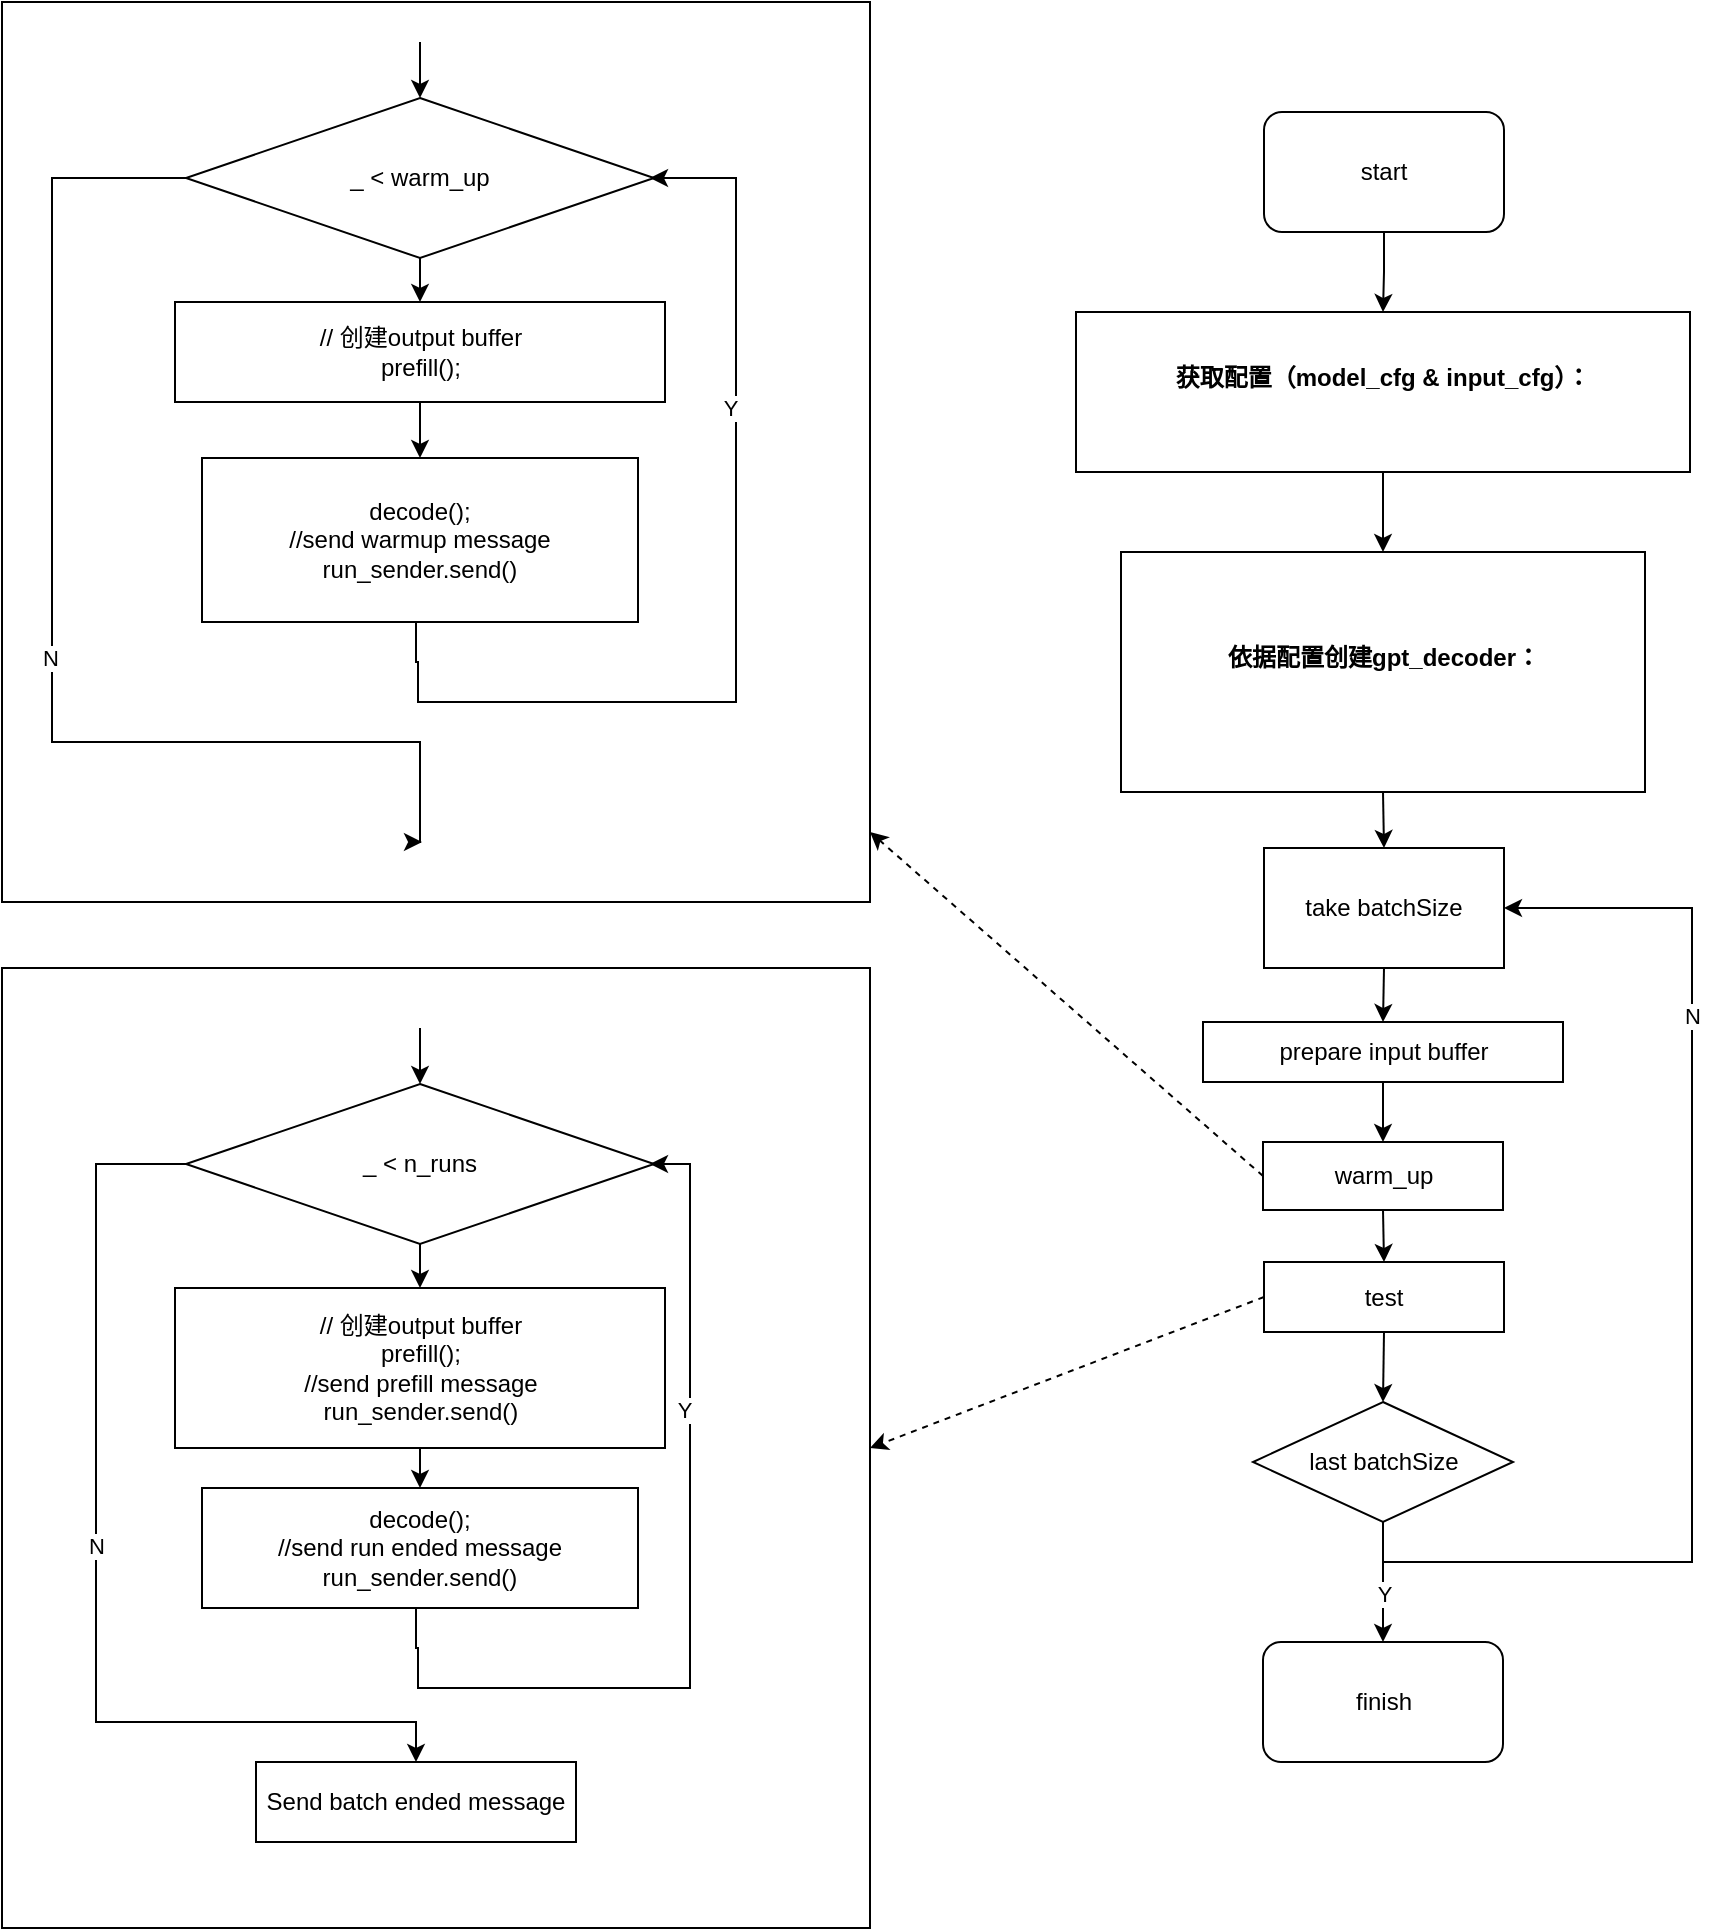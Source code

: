 <mxfile version="22.1.18" type="github">
  <diagram name="Page-1" id="N928mLb4HSsAglsMe5H8">
    <mxGraphModel dx="2204" dy="-4729" grid="1" gridSize="10" guides="1" tooltips="1" connect="1" arrows="1" fold="1" page="1" pageScale="1" pageWidth="850" pageHeight="1100" math="0" shadow="0">
      <root>
        <mxCell id="0" />
        <mxCell id="1" parent="0" />
        <mxCell id="ki46KrV5Bf9qmsuRnqBP-45" value="" style="rounded=0;whiteSpace=wrap;html=1;" vertex="1" parent="1">
          <mxGeometry x="-177" y="5690" width="434" height="450" as="geometry" />
        </mxCell>
        <mxCell id="ki46KrV5Bf9qmsuRnqBP-46" style="edgeStyle=orthogonalEdgeStyle;rounded=0;orthogonalLoop=1;jettySize=auto;html=1;exitX=0.5;exitY=1;exitDx=0;exitDy=0;entryX=0.5;entryY=0;entryDx=0;entryDy=0;" edge="1" parent="1" source="ki46KrV5Bf9qmsuRnqBP-49" target="ki46KrV5Bf9qmsuRnqBP-51">
          <mxGeometry relative="1" as="geometry">
            <mxPoint x="32" y="5858" as="targetPoint" />
          </mxGeometry>
        </mxCell>
        <mxCell id="ki46KrV5Bf9qmsuRnqBP-47" style="edgeStyle=orthogonalEdgeStyle;rounded=0;orthogonalLoop=1;jettySize=auto;html=1;exitX=0;exitY=0.5;exitDx=0;exitDy=0;" edge="1" parent="1" source="ki46KrV5Bf9qmsuRnqBP-49">
          <mxGeometry relative="1" as="geometry">
            <Array as="points">
              <mxPoint x="-152" y="5778" />
              <mxPoint x="-152" y="6060" />
              <mxPoint x="32" y="6060" />
            </Array>
            <mxPoint x="33" y="6110" as="targetPoint" />
          </mxGeometry>
        </mxCell>
        <mxCell id="ki46KrV5Bf9qmsuRnqBP-48" value="N" style="edgeLabel;html=1;align=center;verticalAlign=middle;resizable=0;points=[];" vertex="1" connectable="0" parent="ki46KrV5Bf9qmsuRnqBP-47">
          <mxGeometry x="0.051" y="-1" relative="1" as="geometry">
            <mxPoint as="offset" />
          </mxGeometry>
        </mxCell>
        <mxCell id="ki46KrV5Bf9qmsuRnqBP-49" value="_ &amp;lt; warm_up" style="rhombus;whiteSpace=wrap;html=1;" vertex="1" parent="1">
          <mxGeometry x="-85" y="5738" width="234" height="80" as="geometry" />
        </mxCell>
        <mxCell id="ki46KrV5Bf9qmsuRnqBP-50" style="edgeStyle=orthogonalEdgeStyle;rounded=0;orthogonalLoop=1;jettySize=auto;html=1;exitX=0.5;exitY=1;exitDx=0;exitDy=0;entryX=0.5;entryY=0;entryDx=0;entryDy=0;" edge="1" parent="1" source="ki46KrV5Bf9qmsuRnqBP-51" target="ki46KrV5Bf9qmsuRnqBP-83">
          <mxGeometry relative="1" as="geometry" />
        </mxCell>
        <mxCell id="ki46KrV5Bf9qmsuRnqBP-51" value="// 创建output buffer&lt;br&gt;prefill();" style="rounded=0;whiteSpace=wrap;html=1;" vertex="1" parent="1">
          <mxGeometry x="-90.5" y="5840" width="245" height="50" as="geometry" />
        </mxCell>
        <mxCell id="ki46KrV5Bf9qmsuRnqBP-65" style="edgeStyle=orthogonalEdgeStyle;rounded=0;orthogonalLoop=1;jettySize=auto;html=1;exitX=0.5;exitY=1;exitDx=0;exitDy=0;entryX=0.5;entryY=0;entryDx=0;entryDy=0;" edge="1" parent="1" source="ki46KrV5Bf9qmsuRnqBP-66" target="ki46KrV5Bf9qmsuRnqBP-87">
          <mxGeometry relative="1" as="geometry">
            <mxPoint x="513.5" y="6123" as="targetPoint" />
          </mxGeometry>
        </mxCell>
        <mxCell id="ki46KrV5Bf9qmsuRnqBP-66" value="&lt;div&gt;&lt;b&gt;依据配置创建gpt_decoder：&lt;/b&gt;&lt;/div&gt;&lt;div&gt;&lt;br&gt;&lt;/div&gt;" style="rounded=0;whiteSpace=wrap;html=1;" vertex="1" parent="1">
          <mxGeometry x="382.5" y="5965" width="262" height="120" as="geometry" />
        </mxCell>
        <mxCell id="ki46KrV5Bf9qmsuRnqBP-68" style="rounded=0;orthogonalLoop=1;jettySize=auto;html=1;exitX=0;exitY=0.5;exitDx=0;exitDy=0;dashed=1;" edge="1" parent="1" source="ki46KrV5Bf9qmsuRnqBP-72" target="ki46KrV5Bf9qmsuRnqBP-45">
          <mxGeometry relative="1" as="geometry" />
        </mxCell>
        <mxCell id="ki46KrV5Bf9qmsuRnqBP-69" style="edgeStyle=orthogonalEdgeStyle;rounded=0;orthogonalLoop=1;jettySize=auto;html=1;exitX=0.5;exitY=1;exitDx=0;exitDy=0;entryX=1;entryY=0.5;entryDx=0;entryDy=0;" edge="1" parent="1" source="ki46KrV5Bf9qmsuRnqBP-90" target="ki46KrV5Bf9qmsuRnqBP-87">
          <mxGeometry relative="1" as="geometry">
            <mxPoint x="513.5" y="6345" as="sourcePoint" />
            <mxPoint x="648" y="6163" as="targetPoint" />
            <Array as="points">
              <mxPoint x="514" y="6470" />
              <mxPoint x="668" y="6470" />
              <mxPoint x="668" y="6143" />
            </Array>
          </mxGeometry>
        </mxCell>
        <mxCell id="ki46KrV5Bf9qmsuRnqBP-70" value="N" style="edgeLabel;html=1;align=center;verticalAlign=middle;resizable=0;points=[];" vertex="1" connectable="0" parent="ki46KrV5Bf9qmsuRnqBP-69">
          <mxGeometry x="0.504" relative="1" as="geometry">
            <mxPoint as="offset" />
          </mxGeometry>
        </mxCell>
        <mxCell id="ki46KrV5Bf9qmsuRnqBP-92" style="edgeStyle=orthogonalEdgeStyle;rounded=0;orthogonalLoop=1;jettySize=auto;html=1;exitX=0.5;exitY=1;exitDx=0;exitDy=0;entryX=0.5;entryY=0;entryDx=0;entryDy=0;" edge="1" parent="1" source="ki46KrV5Bf9qmsuRnqBP-72" target="ki46KrV5Bf9qmsuRnqBP-91">
          <mxGeometry relative="1" as="geometry" />
        </mxCell>
        <mxCell id="ki46KrV5Bf9qmsuRnqBP-72" value="warm_up" style="rounded=0;whiteSpace=wrap;html=1;" vertex="1" parent="1">
          <mxGeometry x="453.5" y="6260" width="120" height="34" as="geometry" />
        </mxCell>
        <mxCell id="ki46KrV5Bf9qmsuRnqBP-73" style="edgeStyle=orthogonalEdgeStyle;rounded=0;orthogonalLoop=1;jettySize=auto;html=1;exitX=0.5;exitY=1;exitDx=0;exitDy=0;entryX=0.5;entryY=0;entryDx=0;entryDy=0;" edge="1" parent="1" source="ki46KrV5Bf9qmsuRnqBP-74" target="ki46KrV5Bf9qmsuRnqBP-77">
          <mxGeometry relative="1" as="geometry" />
        </mxCell>
        <mxCell id="ki46KrV5Bf9qmsuRnqBP-74" value="start" style="rounded=1;whiteSpace=wrap;html=1;" vertex="1" parent="1">
          <mxGeometry x="454" y="5745" width="120" height="60" as="geometry" />
        </mxCell>
        <mxCell id="ki46KrV5Bf9qmsuRnqBP-75" value="finish" style="rounded=1;whiteSpace=wrap;html=1;" vertex="1" parent="1">
          <mxGeometry x="453.5" y="6510" width="120" height="60" as="geometry" />
        </mxCell>
        <mxCell id="ki46KrV5Bf9qmsuRnqBP-76" style="edgeStyle=orthogonalEdgeStyle;rounded=0;orthogonalLoop=1;jettySize=auto;html=1;exitX=0.5;exitY=1;exitDx=0;exitDy=0;entryX=0.5;entryY=0;entryDx=0;entryDy=0;" edge="1" parent="1" source="ki46KrV5Bf9qmsuRnqBP-77" target="ki46KrV5Bf9qmsuRnqBP-66">
          <mxGeometry relative="1" as="geometry" />
        </mxCell>
        <mxCell id="ki46KrV5Bf9qmsuRnqBP-77" value="&lt;div style=&quot;border-color: var(--border-color);&quot;&gt;&lt;b style=&quot;border-color: var(--border-color);&quot;&gt;&amp;nbsp;获取配置（model_cfg &amp;amp; input_cfg）：&amp;nbsp;&lt;/b&gt;&lt;/div&gt;&lt;div&gt;&lt;br&gt;&lt;/div&gt;" style="rounded=0;whiteSpace=wrap;html=1;" vertex="1" parent="1">
          <mxGeometry x="360" y="5845" width="307" height="80" as="geometry" />
        </mxCell>
        <mxCell id="ki46KrV5Bf9qmsuRnqBP-78" style="edgeStyle=orthogonalEdgeStyle;rounded=0;orthogonalLoop=1;jettySize=auto;html=1;exitX=0.5;exitY=1;exitDx=0;exitDy=0;entryX=0.5;entryY=0;entryDx=0;entryDy=0;" edge="1" parent="1" target="ki46KrV5Bf9qmsuRnqBP-49">
          <mxGeometry relative="1" as="geometry">
            <mxPoint x="32" y="5710" as="sourcePoint" />
          </mxGeometry>
        </mxCell>
        <mxCell id="ki46KrV5Bf9qmsuRnqBP-94" style="edgeStyle=orthogonalEdgeStyle;rounded=0;orthogonalLoop=1;jettySize=auto;html=1;exitX=0.5;exitY=1;exitDx=0;exitDy=0;entryX=1;entryY=0.5;entryDx=0;entryDy=0;" edge="1" parent="1">
          <mxGeometry relative="1" as="geometry">
            <mxPoint x="30" y="6000" as="sourcePoint" />
            <mxPoint x="147" y="5778" as="targetPoint" />
            <Array as="points">
              <mxPoint x="30" y="6020" />
              <mxPoint x="31" y="6020" />
              <mxPoint x="31" y="6040" />
              <mxPoint x="190" y="6040" />
              <mxPoint x="190" y="5778" />
            </Array>
          </mxGeometry>
        </mxCell>
        <mxCell id="ki46KrV5Bf9qmsuRnqBP-95" value="Y" style="edgeLabel;html=1;align=center;verticalAlign=middle;resizable=0;points=[];" vertex="1" connectable="0" parent="ki46KrV5Bf9qmsuRnqBP-94">
          <mxGeometry x="0.376" y="3" relative="1" as="geometry">
            <mxPoint as="offset" />
          </mxGeometry>
        </mxCell>
        <mxCell id="ki46KrV5Bf9qmsuRnqBP-83" value="decode();&lt;br style=&quot;border-color: var(--border-color);&quot;&gt;//send warmup message&lt;br&gt;run_sender.send()" style="rounded=0;whiteSpace=wrap;html=1;" vertex="1" parent="1">
          <mxGeometry x="-77" y="5918" width="218" height="82" as="geometry" />
        </mxCell>
        <mxCell id="ki46KrV5Bf9qmsuRnqBP-112" style="edgeStyle=orthogonalEdgeStyle;rounded=0;orthogonalLoop=1;jettySize=auto;html=1;exitX=0.5;exitY=1;exitDx=0;exitDy=0;entryX=0.5;entryY=0;entryDx=0;entryDy=0;" edge="1" parent="1" source="ki46KrV5Bf9qmsuRnqBP-87" target="ki46KrV5Bf9qmsuRnqBP-111">
          <mxGeometry relative="1" as="geometry" />
        </mxCell>
        <mxCell id="ki46KrV5Bf9qmsuRnqBP-87" value="take batchSize" style="rounded=0;whiteSpace=wrap;html=1;" vertex="1" parent="1">
          <mxGeometry x="454" y="6113" width="120" height="60" as="geometry" />
        </mxCell>
        <mxCell id="ki46KrV5Bf9qmsuRnqBP-88" style="edgeStyle=orthogonalEdgeStyle;rounded=0;orthogonalLoop=1;jettySize=auto;html=1;exitX=0.5;exitY=1;exitDx=0;exitDy=0;entryX=0.5;entryY=0;entryDx=0;entryDy=0;" edge="1" parent="1" source="ki46KrV5Bf9qmsuRnqBP-90" target="ki46KrV5Bf9qmsuRnqBP-75">
          <mxGeometry relative="1" as="geometry" />
        </mxCell>
        <mxCell id="ki46KrV5Bf9qmsuRnqBP-89" value="Y" style="edgeLabel;html=1;align=center;verticalAlign=middle;resizable=0;points=[];" vertex="1" connectable="0" parent="ki46KrV5Bf9qmsuRnqBP-88">
          <mxGeometry x="0.175" relative="1" as="geometry">
            <mxPoint as="offset" />
          </mxGeometry>
        </mxCell>
        <mxCell id="ki46KrV5Bf9qmsuRnqBP-90" value="last batchSize" style="rhombus;whiteSpace=wrap;html=1;" vertex="1" parent="1">
          <mxGeometry x="448.5" y="6390" width="130" height="60" as="geometry" />
        </mxCell>
        <mxCell id="ki46KrV5Bf9qmsuRnqBP-93" style="edgeStyle=orthogonalEdgeStyle;rounded=0;orthogonalLoop=1;jettySize=auto;html=1;exitX=0.5;exitY=1;exitDx=0;exitDy=0;entryX=0.5;entryY=0;entryDx=0;entryDy=0;" edge="1" parent="1" source="ki46KrV5Bf9qmsuRnqBP-91" target="ki46KrV5Bf9qmsuRnqBP-90">
          <mxGeometry relative="1" as="geometry" />
        </mxCell>
        <mxCell id="ki46KrV5Bf9qmsuRnqBP-114" style="rounded=0;orthogonalLoop=1;jettySize=auto;html=1;exitX=0;exitY=0.5;exitDx=0;exitDy=0;entryX=1;entryY=0.5;entryDx=0;entryDy=0;dashed=1;" edge="1" parent="1" source="ki46KrV5Bf9qmsuRnqBP-91" target="ki46KrV5Bf9qmsuRnqBP-96">
          <mxGeometry relative="1" as="geometry" />
        </mxCell>
        <mxCell id="ki46KrV5Bf9qmsuRnqBP-91" value="test" style="rounded=0;whiteSpace=wrap;html=1;" vertex="1" parent="1">
          <mxGeometry x="454" y="6320" width="120" height="35" as="geometry" />
        </mxCell>
        <mxCell id="ki46KrV5Bf9qmsuRnqBP-96" value="" style="rounded=0;whiteSpace=wrap;html=1;" vertex="1" parent="1">
          <mxGeometry x="-177" y="6173" width="434" height="480" as="geometry" />
        </mxCell>
        <mxCell id="ki46KrV5Bf9qmsuRnqBP-97" style="edgeStyle=orthogonalEdgeStyle;rounded=0;orthogonalLoop=1;jettySize=auto;html=1;exitX=0.5;exitY=1;exitDx=0;exitDy=0;entryX=0.5;entryY=0;entryDx=0;entryDy=0;" edge="1" parent="1" source="ki46KrV5Bf9qmsuRnqBP-100" target="ki46KrV5Bf9qmsuRnqBP-102">
          <mxGeometry relative="1" as="geometry">
            <mxPoint x="32" y="6351" as="targetPoint" />
          </mxGeometry>
        </mxCell>
        <mxCell id="ki46KrV5Bf9qmsuRnqBP-116" style="edgeStyle=orthogonalEdgeStyle;rounded=0;orthogonalLoop=1;jettySize=auto;html=1;exitX=0;exitY=0.5;exitDx=0;exitDy=0;entryX=0.5;entryY=0;entryDx=0;entryDy=0;" edge="1" parent="1" source="ki46KrV5Bf9qmsuRnqBP-100" target="ki46KrV5Bf9qmsuRnqBP-115">
          <mxGeometry relative="1" as="geometry">
            <Array as="points">
              <mxPoint x="-130" y="6271" />
              <mxPoint x="-130" y="6550" />
              <mxPoint x="30" y="6550" />
            </Array>
          </mxGeometry>
        </mxCell>
        <mxCell id="ki46KrV5Bf9qmsuRnqBP-117" value="N" style="edgeLabel;html=1;align=center;verticalAlign=middle;resizable=0;points=[];" vertex="1" connectable="0" parent="ki46KrV5Bf9qmsuRnqBP-116">
          <mxGeometry x="-0.064" relative="1" as="geometry">
            <mxPoint as="offset" />
          </mxGeometry>
        </mxCell>
        <mxCell id="ki46KrV5Bf9qmsuRnqBP-100" value="_ &amp;lt; n_runs" style="rhombus;whiteSpace=wrap;html=1;" vertex="1" parent="1">
          <mxGeometry x="-85" y="6231" width="234" height="80" as="geometry" />
        </mxCell>
        <mxCell id="ki46KrV5Bf9qmsuRnqBP-101" style="edgeStyle=orthogonalEdgeStyle;rounded=0;orthogonalLoop=1;jettySize=auto;html=1;exitX=0.5;exitY=1;exitDx=0;exitDy=0;entryX=0.5;entryY=0;entryDx=0;entryDy=0;" edge="1" parent="1" source="ki46KrV5Bf9qmsuRnqBP-102" target="ki46KrV5Bf9qmsuRnqBP-107">
          <mxGeometry relative="1" as="geometry" />
        </mxCell>
        <mxCell id="ki46KrV5Bf9qmsuRnqBP-102" value="// 创建output buffer&lt;br&gt;prefill();&lt;br&gt;//send prefill message&lt;br style=&quot;border-color: var(--border-color);&quot;&gt;run_sender.send()" style="rounded=0;whiteSpace=wrap;html=1;" vertex="1" parent="1">
          <mxGeometry x="-90.5" y="6333" width="245" height="80" as="geometry" />
        </mxCell>
        <mxCell id="ki46KrV5Bf9qmsuRnqBP-103" style="edgeStyle=orthogonalEdgeStyle;rounded=0;orthogonalLoop=1;jettySize=auto;html=1;exitX=0.5;exitY=1;exitDx=0;exitDy=0;entryX=0.5;entryY=0;entryDx=0;entryDy=0;" edge="1" parent="1" target="ki46KrV5Bf9qmsuRnqBP-100">
          <mxGeometry relative="1" as="geometry">
            <mxPoint x="32" y="6203" as="sourcePoint" />
          </mxGeometry>
        </mxCell>
        <mxCell id="ki46KrV5Bf9qmsuRnqBP-105" style="edgeStyle=orthogonalEdgeStyle;rounded=0;orthogonalLoop=1;jettySize=auto;html=1;exitX=0.5;exitY=1;exitDx=0;exitDy=0;entryX=1;entryY=0.5;entryDx=0;entryDy=0;" edge="1" parent="1">
          <mxGeometry relative="1" as="geometry">
            <mxPoint x="30" y="6493" as="sourcePoint" />
            <mxPoint x="147" y="6271" as="targetPoint" />
            <Array as="points">
              <mxPoint x="30" y="6513" />
              <mxPoint x="31" y="6513" />
              <mxPoint x="31" y="6533" />
              <mxPoint x="167" y="6533" />
              <mxPoint x="167" y="6271" />
            </Array>
          </mxGeometry>
        </mxCell>
        <mxCell id="ki46KrV5Bf9qmsuRnqBP-106" value="Y" style="edgeLabel;html=1;align=center;verticalAlign=middle;resizable=0;points=[];" vertex="1" connectable="0" parent="ki46KrV5Bf9qmsuRnqBP-105">
          <mxGeometry x="0.376" y="3" relative="1" as="geometry">
            <mxPoint as="offset" />
          </mxGeometry>
        </mxCell>
        <mxCell id="ki46KrV5Bf9qmsuRnqBP-107" value="decode();&lt;br style=&quot;border-color: var(--border-color);&quot;&gt;//send run ended message&lt;br&gt;run_sender.send()" style="rounded=0;whiteSpace=wrap;html=1;" vertex="1" parent="1">
          <mxGeometry x="-77" y="6433" width="218" height="60" as="geometry" />
        </mxCell>
        <mxCell id="ki46KrV5Bf9qmsuRnqBP-113" style="edgeStyle=orthogonalEdgeStyle;rounded=0;orthogonalLoop=1;jettySize=auto;html=1;exitX=0.5;exitY=1;exitDx=0;exitDy=0;entryX=0.5;entryY=0;entryDx=0;entryDy=0;" edge="1" parent="1" source="ki46KrV5Bf9qmsuRnqBP-111" target="ki46KrV5Bf9qmsuRnqBP-72">
          <mxGeometry relative="1" as="geometry" />
        </mxCell>
        <mxCell id="ki46KrV5Bf9qmsuRnqBP-111" value="prepare input buffer" style="rounded=0;whiteSpace=wrap;html=1;" vertex="1" parent="1">
          <mxGeometry x="423.5" y="6200" width="180" height="30" as="geometry" />
        </mxCell>
        <mxCell id="ki46KrV5Bf9qmsuRnqBP-115" value="Send batch ended message" style="rounded=0;whiteSpace=wrap;html=1;" vertex="1" parent="1">
          <mxGeometry x="-50" y="6570" width="160" height="40" as="geometry" />
        </mxCell>
      </root>
    </mxGraphModel>
  </diagram>
</mxfile>
